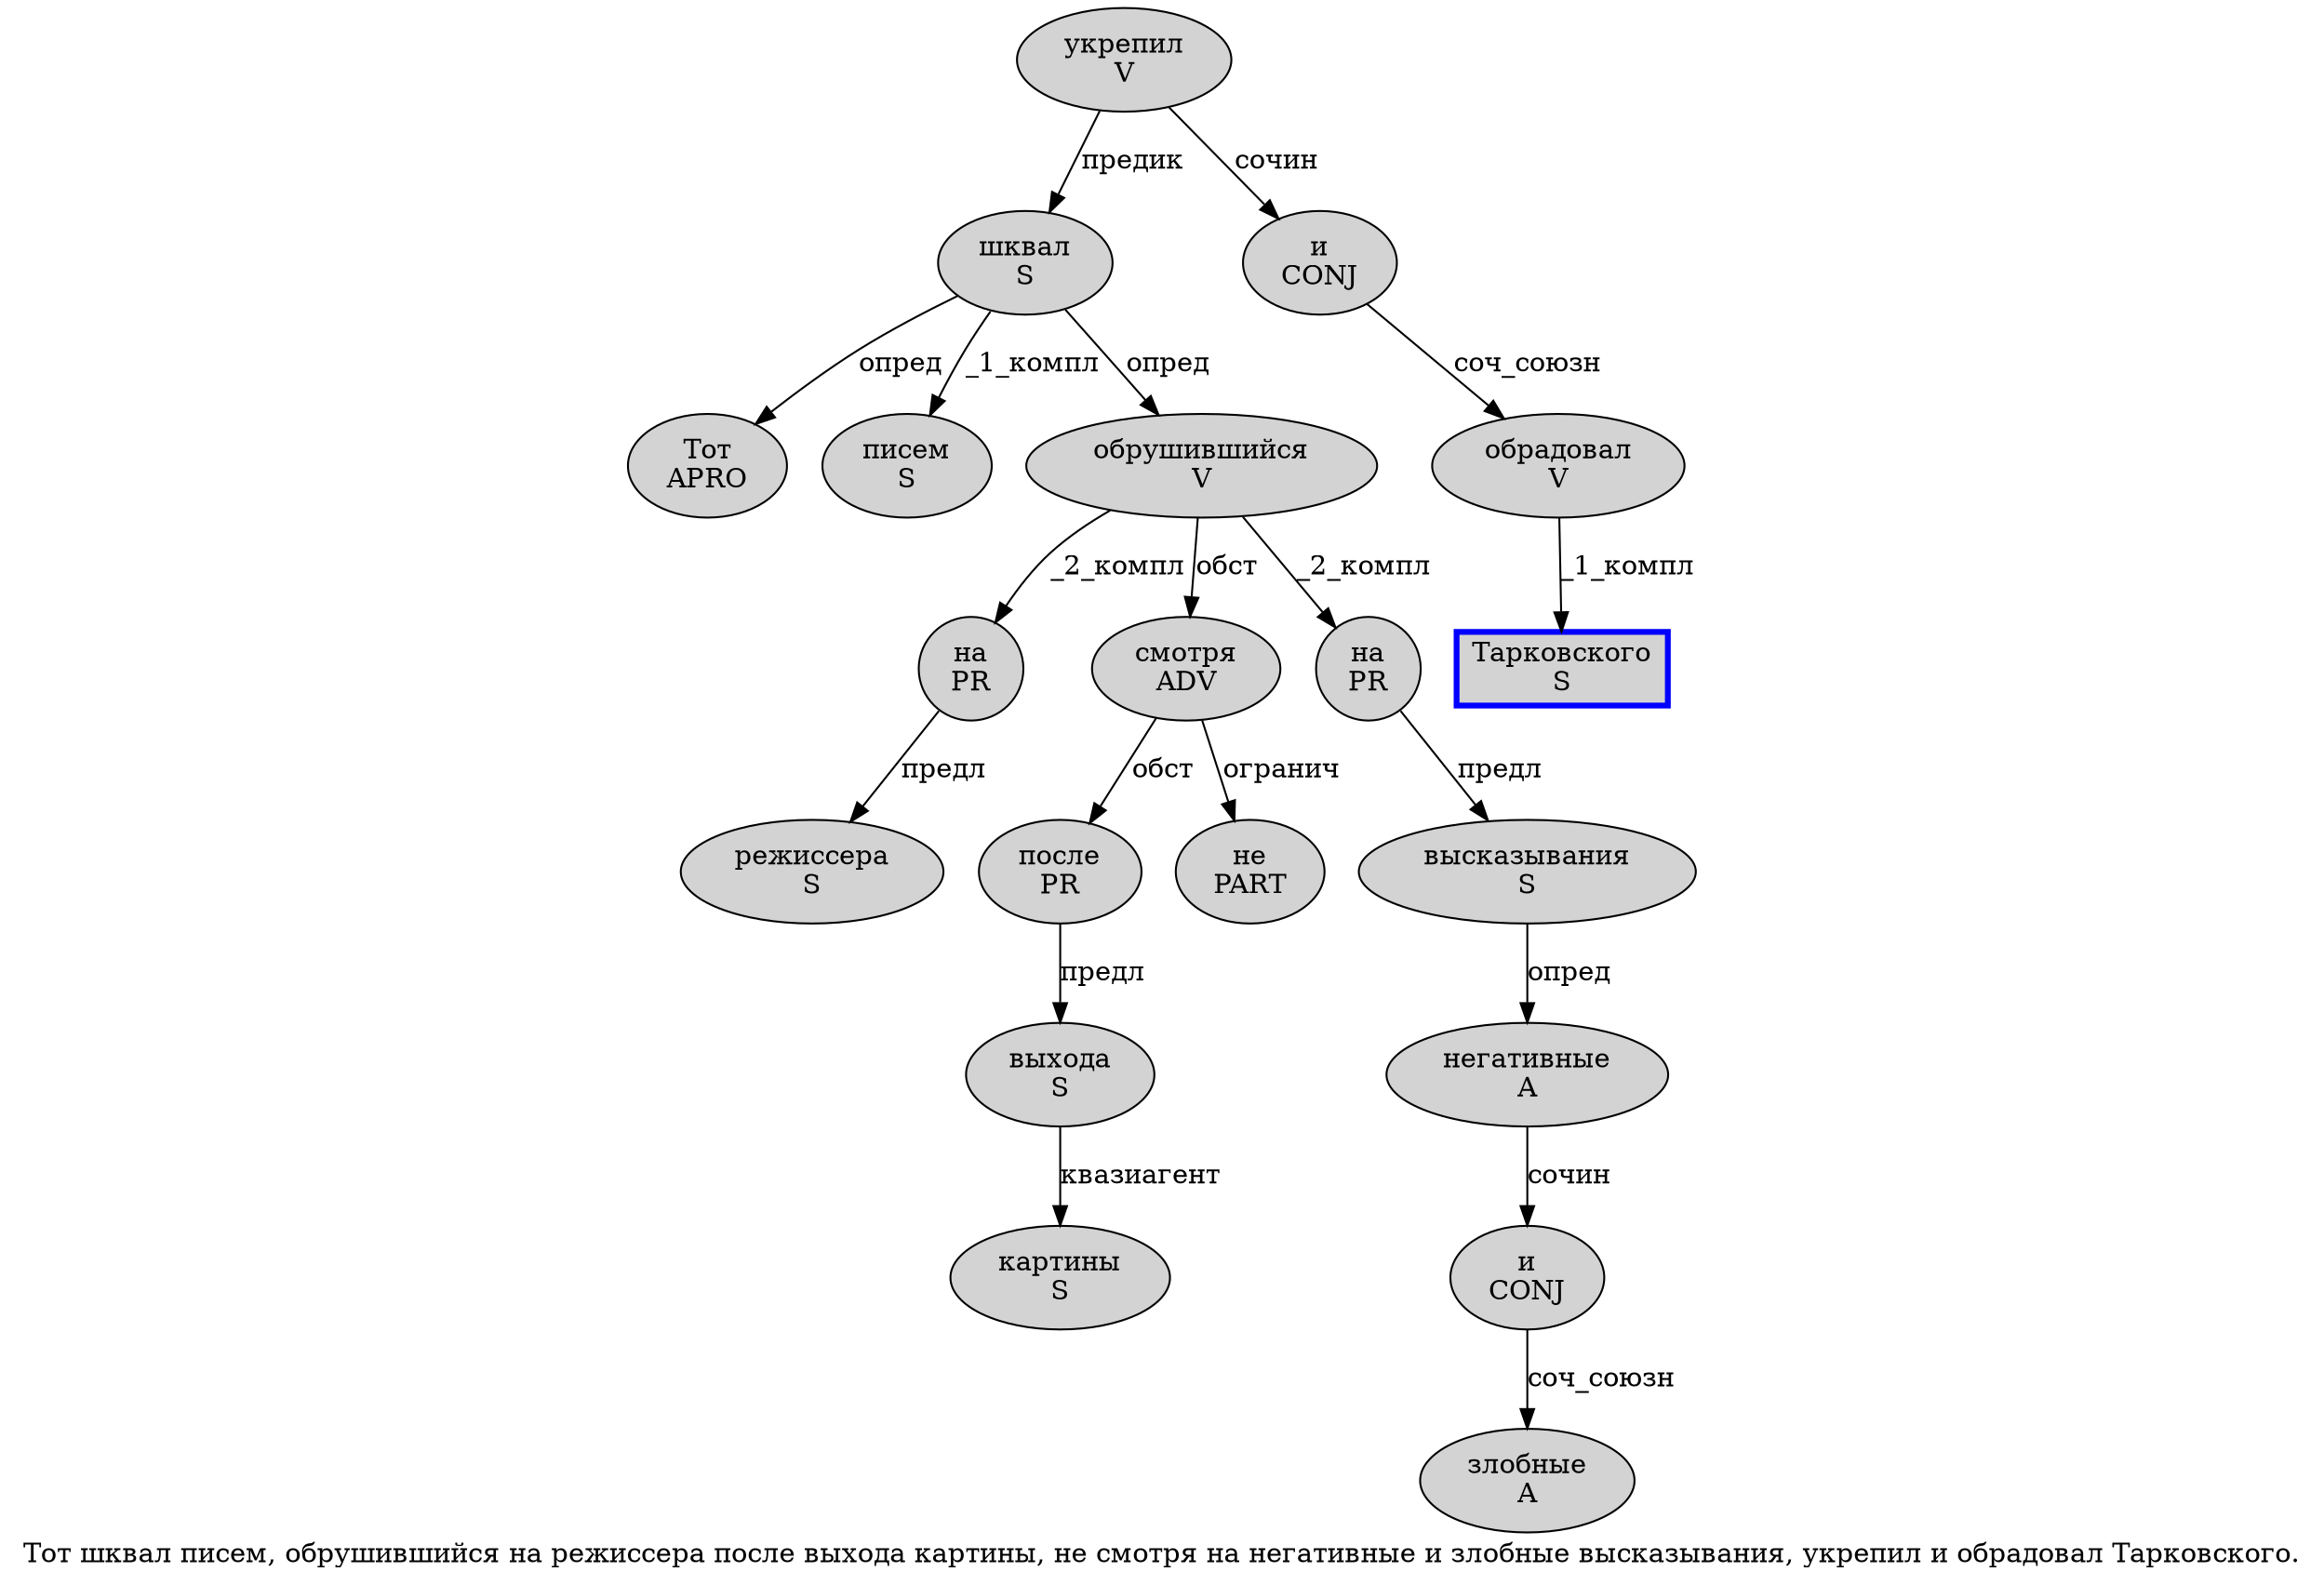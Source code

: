 digraph SENTENCE_2130 {
	graph [label="Тот шквал писем, обрушившийся на режиссера после выхода картины, не смотря на негативные и злобные высказывания, укрепил и обрадовал Тарковского."]
	node [style=filled]
		0 [label="Тот
APRO" color="" fillcolor=lightgray penwidth=1 shape=ellipse]
		1 [label="шквал
S" color="" fillcolor=lightgray penwidth=1 shape=ellipse]
		2 [label="писем
S" color="" fillcolor=lightgray penwidth=1 shape=ellipse]
		4 [label="обрушившийся
V" color="" fillcolor=lightgray penwidth=1 shape=ellipse]
		5 [label="на
PR" color="" fillcolor=lightgray penwidth=1 shape=ellipse]
		6 [label="режиссера
S" color="" fillcolor=lightgray penwidth=1 shape=ellipse]
		7 [label="после
PR" color="" fillcolor=lightgray penwidth=1 shape=ellipse]
		8 [label="выхода
S" color="" fillcolor=lightgray penwidth=1 shape=ellipse]
		9 [label="картины
S" color="" fillcolor=lightgray penwidth=1 shape=ellipse]
		11 [label="не
PART" color="" fillcolor=lightgray penwidth=1 shape=ellipse]
		12 [label="смотря
ADV" color="" fillcolor=lightgray penwidth=1 shape=ellipse]
		13 [label="на
PR" color="" fillcolor=lightgray penwidth=1 shape=ellipse]
		14 [label="негативные
A" color="" fillcolor=lightgray penwidth=1 shape=ellipse]
		15 [label="и
CONJ" color="" fillcolor=lightgray penwidth=1 shape=ellipse]
		16 [label="злобные
A" color="" fillcolor=lightgray penwidth=1 shape=ellipse]
		17 [label="высказывания
S" color="" fillcolor=lightgray penwidth=1 shape=ellipse]
		19 [label="укрепил
V" color="" fillcolor=lightgray penwidth=1 shape=ellipse]
		20 [label="и
CONJ" color="" fillcolor=lightgray penwidth=1 shape=ellipse]
		21 [label="обрадовал
V" color="" fillcolor=lightgray penwidth=1 shape=ellipse]
		22 [label="Тарковского
S" color=blue fillcolor=lightgray penwidth=3 shape=box]
			15 -> 16 [label="соч_союзн"]
			21 -> 22 [label="_1_компл"]
			4 -> 5 [label="_2_компл"]
			4 -> 12 [label="обст"]
			4 -> 13 [label="_2_компл"]
			13 -> 17 [label="предл"]
			7 -> 8 [label="предл"]
			8 -> 9 [label="квазиагент"]
			20 -> 21 [label="соч_союзн"]
			1 -> 0 [label="опред"]
			1 -> 2 [label="_1_компл"]
			1 -> 4 [label="опред"]
			19 -> 1 [label="предик"]
			19 -> 20 [label="сочин"]
			12 -> 7 [label="обст"]
			12 -> 11 [label="огранич"]
			14 -> 15 [label="сочин"]
			5 -> 6 [label="предл"]
			17 -> 14 [label="опред"]
}
